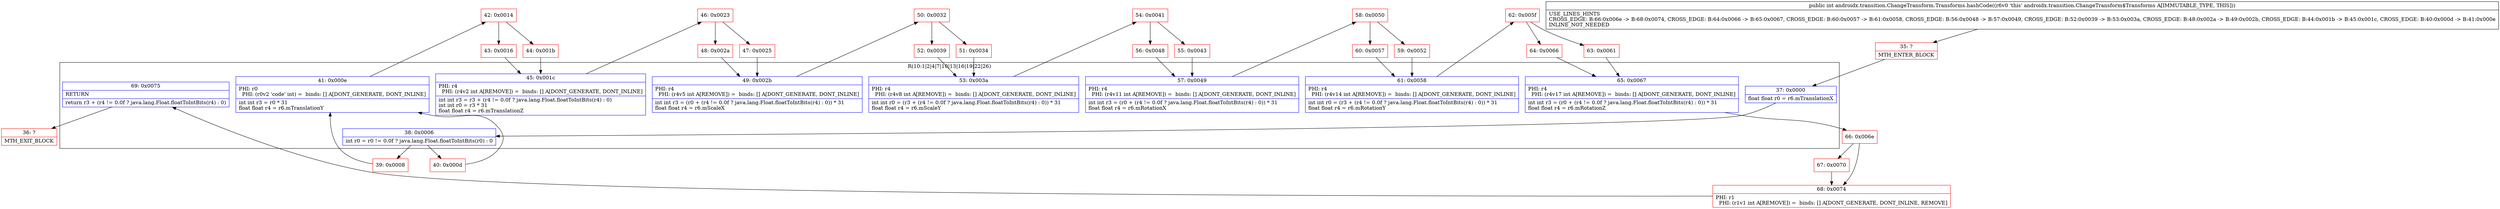 digraph "CFG forandroidx.transition.ChangeTransform.Transforms.hashCode()I" {
subgraph cluster_Region_661346235 {
label = "R(10:1|2|4|7|10|13|16|19|22|26)";
node [shape=record,color=blue];
Node_37 [shape=record,label="{37\:\ 0x0000|float float r0 = r6.mTranslationX\l}"];
Node_38 [shape=record,label="{38\:\ 0x0006|int r0 = r0 != 0.0f ? java.lang.Float.floatToIntBits(r0) : 0\l}"];
Node_41 [shape=record,label="{41\:\ 0x000e|PHI: r0 \l  PHI: (r0v2 'code' int) =  binds: [] A[DONT_GENERATE, DONT_INLINE]\l|int int r3 = r0 * 31\lfloat float r4 = r6.mTranslationY\l}"];
Node_45 [shape=record,label="{45\:\ 0x001c|PHI: r4 \l  PHI: (r4v2 int A[REMOVE]) =  binds: [] A[DONT_GENERATE, DONT_INLINE]\l|int int r3 = r3 + (r4 != 0.0f ? java.lang.Float.floatToIntBits(r4) : 0)\lint int r0 = r3 * 31\lfloat float r4 = r6.mTranslationZ\l}"];
Node_49 [shape=record,label="{49\:\ 0x002b|PHI: r4 \l  PHI: (r4v5 int A[REMOVE]) =  binds: [] A[DONT_GENERATE, DONT_INLINE]\l|int int r3 = (r0 + (r4 != 0.0f ? java.lang.Float.floatToIntBits(r4) : 0)) * 31\lfloat float r4 = r6.mScaleX\l}"];
Node_53 [shape=record,label="{53\:\ 0x003a|PHI: r4 \l  PHI: (r4v8 int A[REMOVE]) =  binds: [] A[DONT_GENERATE, DONT_INLINE]\l|int int r0 = (r3 + (r4 != 0.0f ? java.lang.Float.floatToIntBits(r4) : 0)) * 31\lfloat float r4 = r6.mScaleY\l}"];
Node_57 [shape=record,label="{57\:\ 0x0049|PHI: r4 \l  PHI: (r4v11 int A[REMOVE]) =  binds: [] A[DONT_GENERATE, DONT_INLINE]\l|int int r3 = (r0 + (r4 != 0.0f ? java.lang.Float.floatToIntBits(r4) : 0)) * 31\lfloat float r4 = r6.mRotationX\l}"];
Node_61 [shape=record,label="{61\:\ 0x0058|PHI: r4 \l  PHI: (r4v14 int A[REMOVE]) =  binds: [] A[DONT_GENERATE, DONT_INLINE]\l|int int r0 = (r3 + (r4 != 0.0f ? java.lang.Float.floatToIntBits(r4) : 0)) * 31\lfloat float r4 = r6.mRotationY\l}"];
Node_65 [shape=record,label="{65\:\ 0x0067|PHI: r4 \l  PHI: (r4v17 int A[REMOVE]) =  binds: [] A[DONT_GENERATE, DONT_INLINE]\l|int int r3 = (r0 + (r4 != 0.0f ? java.lang.Float.floatToIntBits(r4) : 0)) * 31\lfloat float r4 = r6.mRotationZ\l}"];
Node_69 [shape=record,label="{69\:\ 0x0075|RETURN\l|return r3 + (r4 != 0.0f ? java.lang.Float.floatToIntBits(r4) : 0)\l}"];
}
Node_35 [shape=record,color=red,label="{35\:\ ?|MTH_ENTER_BLOCK\l}"];
Node_39 [shape=record,color=red,label="{39\:\ 0x0008}"];
Node_42 [shape=record,color=red,label="{42\:\ 0x0014}"];
Node_43 [shape=record,color=red,label="{43\:\ 0x0016}"];
Node_46 [shape=record,color=red,label="{46\:\ 0x0023}"];
Node_47 [shape=record,color=red,label="{47\:\ 0x0025}"];
Node_50 [shape=record,color=red,label="{50\:\ 0x0032}"];
Node_51 [shape=record,color=red,label="{51\:\ 0x0034}"];
Node_54 [shape=record,color=red,label="{54\:\ 0x0041}"];
Node_55 [shape=record,color=red,label="{55\:\ 0x0043}"];
Node_58 [shape=record,color=red,label="{58\:\ 0x0050}"];
Node_59 [shape=record,color=red,label="{59\:\ 0x0052}"];
Node_62 [shape=record,color=red,label="{62\:\ 0x005f}"];
Node_63 [shape=record,color=red,label="{63\:\ 0x0061}"];
Node_66 [shape=record,color=red,label="{66\:\ 0x006e}"];
Node_67 [shape=record,color=red,label="{67\:\ 0x0070}"];
Node_68 [shape=record,color=red,label="{68\:\ 0x0074|PHI: r1 \l  PHI: (r1v1 int A[REMOVE]) =  binds: [] A[DONT_GENERATE, DONT_INLINE, REMOVE]\l}"];
Node_36 [shape=record,color=red,label="{36\:\ ?|MTH_EXIT_BLOCK\l}"];
Node_64 [shape=record,color=red,label="{64\:\ 0x0066}"];
Node_60 [shape=record,color=red,label="{60\:\ 0x0057}"];
Node_56 [shape=record,color=red,label="{56\:\ 0x0048}"];
Node_52 [shape=record,color=red,label="{52\:\ 0x0039}"];
Node_48 [shape=record,color=red,label="{48\:\ 0x002a}"];
Node_44 [shape=record,color=red,label="{44\:\ 0x001b}"];
Node_40 [shape=record,color=red,label="{40\:\ 0x000d}"];
MethodNode[shape=record,label="{public int androidx.transition.ChangeTransform.Transforms.hashCode((r6v0 'this' androidx.transition.ChangeTransform$Transforms A[IMMUTABLE_TYPE, THIS]))  | USE_LINES_HINTS\lCROSS_EDGE: B:66:0x006e \-\> B:68:0x0074, CROSS_EDGE: B:64:0x0066 \-\> B:65:0x0067, CROSS_EDGE: B:60:0x0057 \-\> B:61:0x0058, CROSS_EDGE: B:56:0x0048 \-\> B:57:0x0049, CROSS_EDGE: B:52:0x0039 \-\> B:53:0x003a, CROSS_EDGE: B:48:0x002a \-\> B:49:0x002b, CROSS_EDGE: B:44:0x001b \-\> B:45:0x001c, CROSS_EDGE: B:40:0x000d \-\> B:41:0x000e\lINLINE_NOT_NEEDED\l}"];
MethodNode -> Node_35;Node_37 -> Node_38;
Node_38 -> Node_39;
Node_38 -> Node_40;
Node_41 -> Node_42;
Node_45 -> Node_46;
Node_49 -> Node_50;
Node_53 -> Node_54;
Node_57 -> Node_58;
Node_61 -> Node_62;
Node_65 -> Node_66;
Node_69 -> Node_36;
Node_35 -> Node_37;
Node_39 -> Node_41;
Node_42 -> Node_43;
Node_42 -> Node_44;
Node_43 -> Node_45;
Node_46 -> Node_47;
Node_46 -> Node_48;
Node_47 -> Node_49;
Node_50 -> Node_51;
Node_50 -> Node_52;
Node_51 -> Node_53;
Node_54 -> Node_55;
Node_54 -> Node_56;
Node_55 -> Node_57;
Node_58 -> Node_59;
Node_58 -> Node_60;
Node_59 -> Node_61;
Node_62 -> Node_63;
Node_62 -> Node_64;
Node_63 -> Node_65;
Node_66 -> Node_67;
Node_66 -> Node_68;
Node_67 -> Node_68;
Node_68 -> Node_69;
Node_64 -> Node_65;
Node_60 -> Node_61;
Node_56 -> Node_57;
Node_52 -> Node_53;
Node_48 -> Node_49;
Node_44 -> Node_45;
Node_40 -> Node_41;
}

